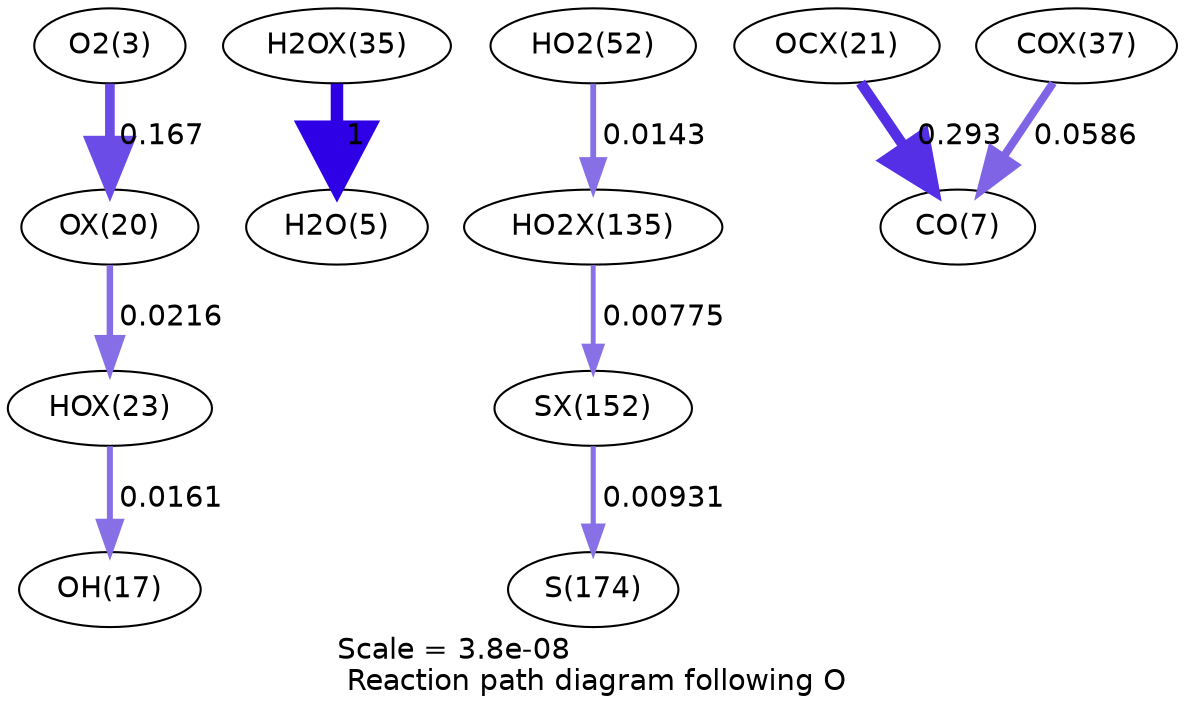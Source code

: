 digraph reaction_paths {
center=1;
s5 -> s71[fontname="Helvetica", penwidth=4.65, arrowsize=2.33, color="0.7, 0.667, 0.9"
, label=" 0.167"];
s71 -> s74[fontname="Helvetica", penwidth=3.1, arrowsize=1.55, color="0.7, 0.522, 0.9"
, label=" 0.0216"];
s74 -> s19[fontname="Helvetica", penwidth=2.88, arrowsize=1.44, color="0.7, 0.516, 0.9"
, label=" 0.0161"];
s78 -> s7[fontname="Helvetica", penwidth=6, arrowsize=3, color="0.7, 1.5, 0.9"
, label=" 1"];
s21 -> s93[fontname="Helvetica", penwidth=2.79, arrowsize=1.4, color="0.7, 0.514, 0.9"
, label=" 0.0143"];
s93 -> s95[fontname="Helvetica", penwidth=2.33, arrowsize=1.17, color="0.7, 0.508, 0.9"
, label=" 0.00775"];
s72 -> s9[fontname="Helvetica", penwidth=5.07, arrowsize=2.54, color="0.7, 0.793, 0.9"
, label=" 0.293"];
s80 -> s9[fontname="Helvetica", penwidth=3.86, arrowsize=1.93, color="0.7, 0.559, 0.9"
, label=" 0.0586"];
s95 -> s31[fontname="Helvetica", penwidth=2.47, arrowsize=1.23, color="0.7, 0.509, 0.9"
, label=" 0.00931"];
s5 [ fontname="Helvetica", label="O2(3)"];
s7 [ fontname="Helvetica", label="H2O(5)"];
s9 [ fontname="Helvetica", label="CO(7)"];
s19 [ fontname="Helvetica", label="OH(17)"];
s21 [ fontname="Helvetica", label="HO2(52)"];
s31 [ fontname="Helvetica", label="S(174)"];
s71 [ fontname="Helvetica", label="OX(20)"];
s72 [ fontname="Helvetica", label="OCX(21)"];
s74 [ fontname="Helvetica", label="HOX(23)"];
s78 [ fontname="Helvetica", label="H2OX(35)"];
s80 [ fontname="Helvetica", label="COX(37)"];
s93 [ fontname="Helvetica", label="HO2X(135)"];
s95 [ fontname="Helvetica", label="SX(152)"];
 label = "Scale = 3.8e-08\l Reaction path diagram following O";
 fontname = "Helvetica";
}
